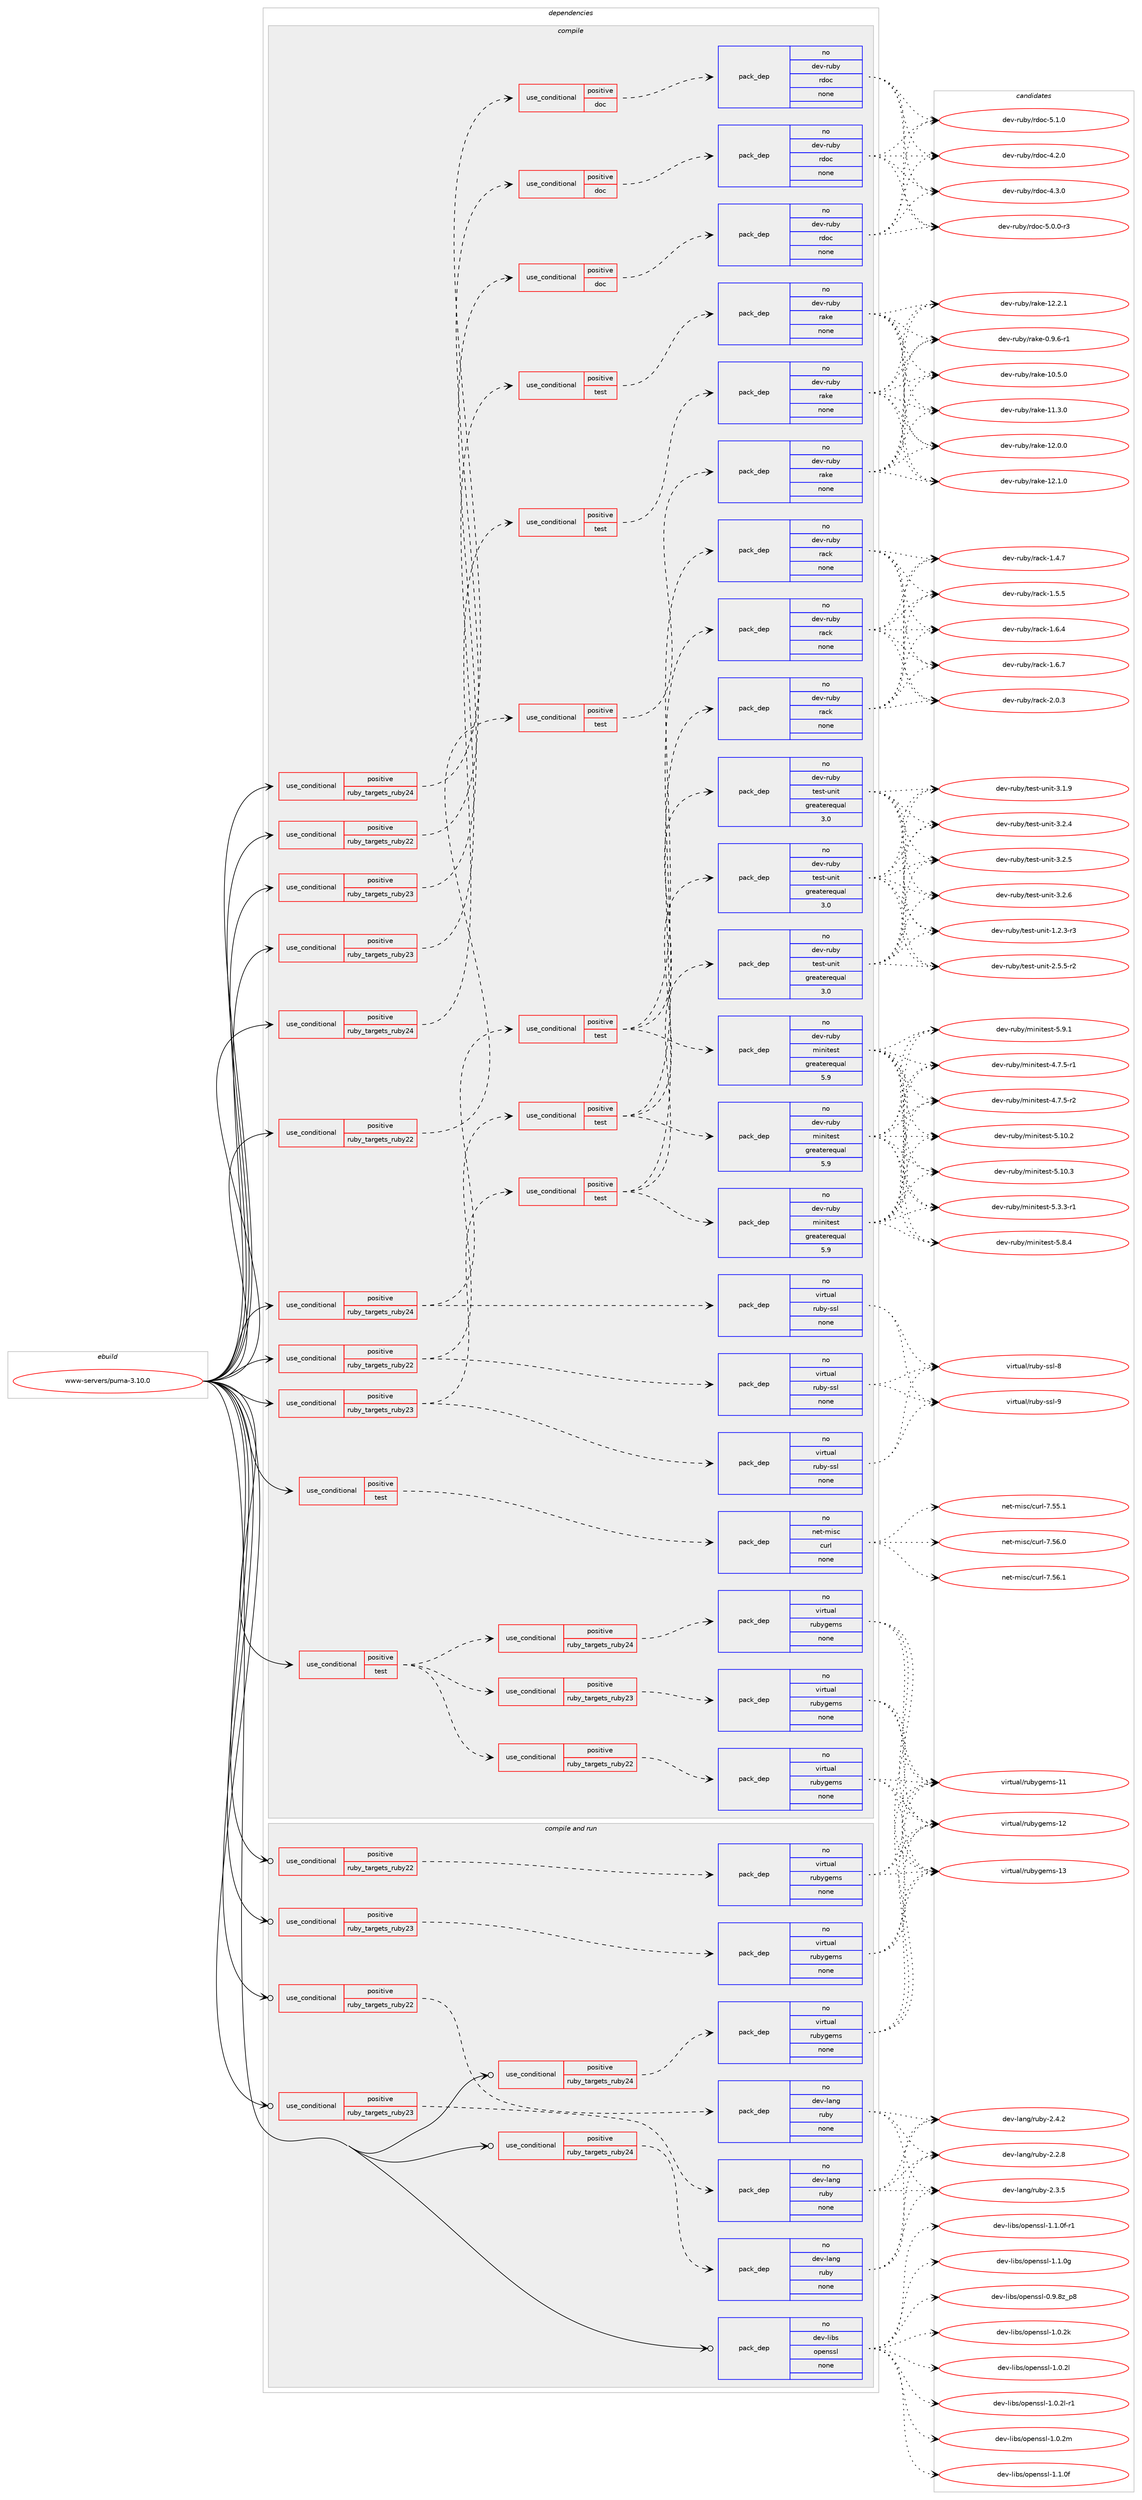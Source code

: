 digraph prolog {

# *************
# Graph options
# *************

newrank=true;
concentrate=true;
compound=true;
graph [rankdir=LR,fontname=Helvetica,fontsize=10,ranksep=1.5];#, ranksep=2.5, nodesep=0.2];
edge  [arrowhead=vee];
node  [fontname=Helvetica,fontsize=10];

# **********
# The ebuild
# **********

subgraph cluster_leftcol {
color=gray;
rank=same;
label=<<i>ebuild</i>>;
id [label="www-servers/puma-3.10.0", color=red, width=4, href="../www-servers/puma-3.10.0.svg"];
}

# ****************
# The dependencies
# ****************

subgraph cluster_midcol {
color=gray;
label=<<i>dependencies</i>>;
subgraph cluster_compile {
fillcolor="#eeeeee";
style=filled;
label=<<i>compile</i>>;
subgraph cond121054 {
dependency507863 [label=<<TABLE BORDER="0" CELLBORDER="1" CELLSPACING="0" CELLPADDING="4"><TR><TD ROWSPAN="3" CELLPADDING="10">use_conditional</TD></TR><TR><TD>positive</TD></TR><TR><TD>ruby_targets_ruby22</TD></TR></TABLE>>, shape=none, color=red];
subgraph cond121055 {
dependency507864 [label=<<TABLE BORDER="0" CELLBORDER="1" CELLSPACING="0" CELLPADDING="4"><TR><TD ROWSPAN="3" CELLPADDING="10">use_conditional</TD></TR><TR><TD>positive</TD></TR><TR><TD>doc</TD></TR></TABLE>>, shape=none, color=red];
subgraph pack377493 {
dependency507865 [label=<<TABLE BORDER="0" CELLBORDER="1" CELLSPACING="0" CELLPADDING="4" WIDTH="220"><TR><TD ROWSPAN="6" CELLPADDING="30">pack_dep</TD></TR><TR><TD WIDTH="110">no</TD></TR><TR><TD>dev-ruby</TD></TR><TR><TD>rdoc</TD></TR><TR><TD>none</TD></TR><TR><TD></TD></TR></TABLE>>, shape=none, color=blue];
}
dependency507864:e -> dependency507865:w [weight=20,style="dashed",arrowhead="vee"];
}
dependency507863:e -> dependency507864:w [weight=20,style="dashed",arrowhead="vee"];
}
id:e -> dependency507863:w [weight=20,style="solid",arrowhead="vee"];
subgraph cond121056 {
dependency507866 [label=<<TABLE BORDER="0" CELLBORDER="1" CELLSPACING="0" CELLPADDING="4"><TR><TD ROWSPAN="3" CELLPADDING="10">use_conditional</TD></TR><TR><TD>positive</TD></TR><TR><TD>ruby_targets_ruby22</TD></TR></TABLE>>, shape=none, color=red];
subgraph cond121057 {
dependency507867 [label=<<TABLE BORDER="0" CELLBORDER="1" CELLSPACING="0" CELLPADDING="4"><TR><TD ROWSPAN="3" CELLPADDING="10">use_conditional</TD></TR><TR><TD>positive</TD></TR><TR><TD>test</TD></TR></TABLE>>, shape=none, color=red];
subgraph pack377494 {
dependency507868 [label=<<TABLE BORDER="0" CELLBORDER="1" CELLSPACING="0" CELLPADDING="4" WIDTH="220"><TR><TD ROWSPAN="6" CELLPADDING="30">pack_dep</TD></TR><TR><TD WIDTH="110">no</TD></TR><TR><TD>dev-ruby</TD></TR><TR><TD>rake</TD></TR><TR><TD>none</TD></TR><TR><TD></TD></TR></TABLE>>, shape=none, color=blue];
}
dependency507867:e -> dependency507868:w [weight=20,style="dashed",arrowhead="vee"];
}
dependency507866:e -> dependency507867:w [weight=20,style="dashed",arrowhead="vee"];
}
id:e -> dependency507866:w [weight=20,style="solid",arrowhead="vee"];
subgraph cond121058 {
dependency507869 [label=<<TABLE BORDER="0" CELLBORDER="1" CELLSPACING="0" CELLPADDING="4"><TR><TD ROWSPAN="3" CELLPADDING="10">use_conditional</TD></TR><TR><TD>positive</TD></TR><TR><TD>ruby_targets_ruby22</TD></TR></TABLE>>, shape=none, color=red];
subgraph pack377495 {
dependency507870 [label=<<TABLE BORDER="0" CELLBORDER="1" CELLSPACING="0" CELLPADDING="4" WIDTH="220"><TR><TD ROWSPAN="6" CELLPADDING="30">pack_dep</TD></TR><TR><TD WIDTH="110">no</TD></TR><TR><TD>virtual</TD></TR><TR><TD>ruby-ssl</TD></TR><TR><TD>none</TD></TR><TR><TD></TD></TR></TABLE>>, shape=none, color=blue];
}
dependency507869:e -> dependency507870:w [weight=20,style="dashed",arrowhead="vee"];
subgraph cond121059 {
dependency507871 [label=<<TABLE BORDER="0" CELLBORDER="1" CELLSPACING="0" CELLPADDING="4"><TR><TD ROWSPAN="3" CELLPADDING="10">use_conditional</TD></TR><TR><TD>positive</TD></TR><TR><TD>test</TD></TR></TABLE>>, shape=none, color=red];
subgraph pack377496 {
dependency507872 [label=<<TABLE BORDER="0" CELLBORDER="1" CELLSPACING="0" CELLPADDING="4" WIDTH="220"><TR><TD ROWSPAN="6" CELLPADDING="30">pack_dep</TD></TR><TR><TD WIDTH="110">no</TD></TR><TR><TD>dev-ruby</TD></TR><TR><TD>rack</TD></TR><TR><TD>none</TD></TR><TR><TD></TD></TR></TABLE>>, shape=none, color=blue];
}
dependency507871:e -> dependency507872:w [weight=20,style="dashed",arrowhead="vee"];
subgraph pack377497 {
dependency507873 [label=<<TABLE BORDER="0" CELLBORDER="1" CELLSPACING="0" CELLPADDING="4" WIDTH="220"><TR><TD ROWSPAN="6" CELLPADDING="30">pack_dep</TD></TR><TR><TD WIDTH="110">no</TD></TR><TR><TD>dev-ruby</TD></TR><TR><TD>minitest</TD></TR><TR><TD>greaterequal</TD></TR><TR><TD>5.9</TD></TR></TABLE>>, shape=none, color=blue];
}
dependency507871:e -> dependency507873:w [weight=20,style="dashed",arrowhead="vee"];
subgraph pack377498 {
dependency507874 [label=<<TABLE BORDER="0" CELLBORDER="1" CELLSPACING="0" CELLPADDING="4" WIDTH="220"><TR><TD ROWSPAN="6" CELLPADDING="30">pack_dep</TD></TR><TR><TD WIDTH="110">no</TD></TR><TR><TD>dev-ruby</TD></TR><TR><TD>test-unit</TD></TR><TR><TD>greaterequal</TD></TR><TR><TD>3.0</TD></TR></TABLE>>, shape=none, color=blue];
}
dependency507871:e -> dependency507874:w [weight=20,style="dashed",arrowhead="vee"];
}
dependency507869:e -> dependency507871:w [weight=20,style="dashed",arrowhead="vee"];
}
id:e -> dependency507869:w [weight=20,style="solid",arrowhead="vee"];
subgraph cond121060 {
dependency507875 [label=<<TABLE BORDER="0" CELLBORDER="1" CELLSPACING="0" CELLPADDING="4"><TR><TD ROWSPAN="3" CELLPADDING="10">use_conditional</TD></TR><TR><TD>positive</TD></TR><TR><TD>ruby_targets_ruby23</TD></TR></TABLE>>, shape=none, color=red];
subgraph cond121061 {
dependency507876 [label=<<TABLE BORDER="0" CELLBORDER="1" CELLSPACING="0" CELLPADDING="4"><TR><TD ROWSPAN="3" CELLPADDING="10">use_conditional</TD></TR><TR><TD>positive</TD></TR><TR><TD>doc</TD></TR></TABLE>>, shape=none, color=red];
subgraph pack377499 {
dependency507877 [label=<<TABLE BORDER="0" CELLBORDER="1" CELLSPACING="0" CELLPADDING="4" WIDTH="220"><TR><TD ROWSPAN="6" CELLPADDING="30">pack_dep</TD></TR><TR><TD WIDTH="110">no</TD></TR><TR><TD>dev-ruby</TD></TR><TR><TD>rdoc</TD></TR><TR><TD>none</TD></TR><TR><TD></TD></TR></TABLE>>, shape=none, color=blue];
}
dependency507876:e -> dependency507877:w [weight=20,style="dashed",arrowhead="vee"];
}
dependency507875:e -> dependency507876:w [weight=20,style="dashed",arrowhead="vee"];
}
id:e -> dependency507875:w [weight=20,style="solid",arrowhead="vee"];
subgraph cond121062 {
dependency507878 [label=<<TABLE BORDER="0" CELLBORDER="1" CELLSPACING="0" CELLPADDING="4"><TR><TD ROWSPAN="3" CELLPADDING="10">use_conditional</TD></TR><TR><TD>positive</TD></TR><TR><TD>ruby_targets_ruby23</TD></TR></TABLE>>, shape=none, color=red];
subgraph cond121063 {
dependency507879 [label=<<TABLE BORDER="0" CELLBORDER="1" CELLSPACING="0" CELLPADDING="4"><TR><TD ROWSPAN="3" CELLPADDING="10">use_conditional</TD></TR><TR><TD>positive</TD></TR><TR><TD>test</TD></TR></TABLE>>, shape=none, color=red];
subgraph pack377500 {
dependency507880 [label=<<TABLE BORDER="0" CELLBORDER="1" CELLSPACING="0" CELLPADDING="4" WIDTH="220"><TR><TD ROWSPAN="6" CELLPADDING="30">pack_dep</TD></TR><TR><TD WIDTH="110">no</TD></TR><TR><TD>dev-ruby</TD></TR><TR><TD>rake</TD></TR><TR><TD>none</TD></TR><TR><TD></TD></TR></TABLE>>, shape=none, color=blue];
}
dependency507879:e -> dependency507880:w [weight=20,style="dashed",arrowhead="vee"];
}
dependency507878:e -> dependency507879:w [weight=20,style="dashed",arrowhead="vee"];
}
id:e -> dependency507878:w [weight=20,style="solid",arrowhead="vee"];
subgraph cond121064 {
dependency507881 [label=<<TABLE BORDER="0" CELLBORDER="1" CELLSPACING="0" CELLPADDING="4"><TR><TD ROWSPAN="3" CELLPADDING="10">use_conditional</TD></TR><TR><TD>positive</TD></TR><TR><TD>ruby_targets_ruby23</TD></TR></TABLE>>, shape=none, color=red];
subgraph pack377501 {
dependency507882 [label=<<TABLE BORDER="0" CELLBORDER="1" CELLSPACING="0" CELLPADDING="4" WIDTH="220"><TR><TD ROWSPAN="6" CELLPADDING="30">pack_dep</TD></TR><TR><TD WIDTH="110">no</TD></TR><TR><TD>virtual</TD></TR><TR><TD>ruby-ssl</TD></TR><TR><TD>none</TD></TR><TR><TD></TD></TR></TABLE>>, shape=none, color=blue];
}
dependency507881:e -> dependency507882:w [weight=20,style="dashed",arrowhead="vee"];
subgraph cond121065 {
dependency507883 [label=<<TABLE BORDER="0" CELLBORDER="1" CELLSPACING="0" CELLPADDING="4"><TR><TD ROWSPAN="3" CELLPADDING="10">use_conditional</TD></TR><TR><TD>positive</TD></TR><TR><TD>test</TD></TR></TABLE>>, shape=none, color=red];
subgraph pack377502 {
dependency507884 [label=<<TABLE BORDER="0" CELLBORDER="1" CELLSPACING="0" CELLPADDING="4" WIDTH="220"><TR><TD ROWSPAN="6" CELLPADDING="30">pack_dep</TD></TR><TR><TD WIDTH="110">no</TD></TR><TR><TD>dev-ruby</TD></TR><TR><TD>rack</TD></TR><TR><TD>none</TD></TR><TR><TD></TD></TR></TABLE>>, shape=none, color=blue];
}
dependency507883:e -> dependency507884:w [weight=20,style="dashed",arrowhead="vee"];
subgraph pack377503 {
dependency507885 [label=<<TABLE BORDER="0" CELLBORDER="1" CELLSPACING="0" CELLPADDING="4" WIDTH="220"><TR><TD ROWSPAN="6" CELLPADDING="30">pack_dep</TD></TR><TR><TD WIDTH="110">no</TD></TR><TR><TD>dev-ruby</TD></TR><TR><TD>minitest</TD></TR><TR><TD>greaterequal</TD></TR><TR><TD>5.9</TD></TR></TABLE>>, shape=none, color=blue];
}
dependency507883:e -> dependency507885:w [weight=20,style="dashed",arrowhead="vee"];
subgraph pack377504 {
dependency507886 [label=<<TABLE BORDER="0" CELLBORDER="1" CELLSPACING="0" CELLPADDING="4" WIDTH="220"><TR><TD ROWSPAN="6" CELLPADDING="30">pack_dep</TD></TR><TR><TD WIDTH="110">no</TD></TR><TR><TD>dev-ruby</TD></TR><TR><TD>test-unit</TD></TR><TR><TD>greaterequal</TD></TR><TR><TD>3.0</TD></TR></TABLE>>, shape=none, color=blue];
}
dependency507883:e -> dependency507886:w [weight=20,style="dashed",arrowhead="vee"];
}
dependency507881:e -> dependency507883:w [weight=20,style="dashed",arrowhead="vee"];
}
id:e -> dependency507881:w [weight=20,style="solid",arrowhead="vee"];
subgraph cond121066 {
dependency507887 [label=<<TABLE BORDER="0" CELLBORDER="1" CELLSPACING="0" CELLPADDING="4"><TR><TD ROWSPAN="3" CELLPADDING="10">use_conditional</TD></TR><TR><TD>positive</TD></TR><TR><TD>ruby_targets_ruby24</TD></TR></TABLE>>, shape=none, color=red];
subgraph cond121067 {
dependency507888 [label=<<TABLE BORDER="0" CELLBORDER="1" CELLSPACING="0" CELLPADDING="4"><TR><TD ROWSPAN="3" CELLPADDING="10">use_conditional</TD></TR><TR><TD>positive</TD></TR><TR><TD>doc</TD></TR></TABLE>>, shape=none, color=red];
subgraph pack377505 {
dependency507889 [label=<<TABLE BORDER="0" CELLBORDER="1" CELLSPACING="0" CELLPADDING="4" WIDTH="220"><TR><TD ROWSPAN="6" CELLPADDING="30">pack_dep</TD></TR><TR><TD WIDTH="110">no</TD></TR><TR><TD>dev-ruby</TD></TR><TR><TD>rdoc</TD></TR><TR><TD>none</TD></TR><TR><TD></TD></TR></TABLE>>, shape=none, color=blue];
}
dependency507888:e -> dependency507889:w [weight=20,style="dashed",arrowhead="vee"];
}
dependency507887:e -> dependency507888:w [weight=20,style="dashed",arrowhead="vee"];
}
id:e -> dependency507887:w [weight=20,style="solid",arrowhead="vee"];
subgraph cond121068 {
dependency507890 [label=<<TABLE BORDER="0" CELLBORDER="1" CELLSPACING="0" CELLPADDING="4"><TR><TD ROWSPAN="3" CELLPADDING="10">use_conditional</TD></TR><TR><TD>positive</TD></TR><TR><TD>ruby_targets_ruby24</TD></TR></TABLE>>, shape=none, color=red];
subgraph cond121069 {
dependency507891 [label=<<TABLE BORDER="0" CELLBORDER="1" CELLSPACING="0" CELLPADDING="4"><TR><TD ROWSPAN="3" CELLPADDING="10">use_conditional</TD></TR><TR><TD>positive</TD></TR><TR><TD>test</TD></TR></TABLE>>, shape=none, color=red];
subgraph pack377506 {
dependency507892 [label=<<TABLE BORDER="0" CELLBORDER="1" CELLSPACING="0" CELLPADDING="4" WIDTH="220"><TR><TD ROWSPAN="6" CELLPADDING="30">pack_dep</TD></TR><TR><TD WIDTH="110">no</TD></TR><TR><TD>dev-ruby</TD></TR><TR><TD>rake</TD></TR><TR><TD>none</TD></TR><TR><TD></TD></TR></TABLE>>, shape=none, color=blue];
}
dependency507891:e -> dependency507892:w [weight=20,style="dashed",arrowhead="vee"];
}
dependency507890:e -> dependency507891:w [weight=20,style="dashed",arrowhead="vee"];
}
id:e -> dependency507890:w [weight=20,style="solid",arrowhead="vee"];
subgraph cond121070 {
dependency507893 [label=<<TABLE BORDER="0" CELLBORDER="1" CELLSPACING="0" CELLPADDING="4"><TR><TD ROWSPAN="3" CELLPADDING="10">use_conditional</TD></TR><TR><TD>positive</TD></TR><TR><TD>ruby_targets_ruby24</TD></TR></TABLE>>, shape=none, color=red];
subgraph pack377507 {
dependency507894 [label=<<TABLE BORDER="0" CELLBORDER="1" CELLSPACING="0" CELLPADDING="4" WIDTH="220"><TR><TD ROWSPAN="6" CELLPADDING="30">pack_dep</TD></TR><TR><TD WIDTH="110">no</TD></TR><TR><TD>virtual</TD></TR><TR><TD>ruby-ssl</TD></TR><TR><TD>none</TD></TR><TR><TD></TD></TR></TABLE>>, shape=none, color=blue];
}
dependency507893:e -> dependency507894:w [weight=20,style="dashed",arrowhead="vee"];
subgraph cond121071 {
dependency507895 [label=<<TABLE BORDER="0" CELLBORDER="1" CELLSPACING="0" CELLPADDING="4"><TR><TD ROWSPAN="3" CELLPADDING="10">use_conditional</TD></TR><TR><TD>positive</TD></TR><TR><TD>test</TD></TR></TABLE>>, shape=none, color=red];
subgraph pack377508 {
dependency507896 [label=<<TABLE BORDER="0" CELLBORDER="1" CELLSPACING="0" CELLPADDING="4" WIDTH="220"><TR><TD ROWSPAN="6" CELLPADDING="30">pack_dep</TD></TR><TR><TD WIDTH="110">no</TD></TR><TR><TD>dev-ruby</TD></TR><TR><TD>rack</TD></TR><TR><TD>none</TD></TR><TR><TD></TD></TR></TABLE>>, shape=none, color=blue];
}
dependency507895:e -> dependency507896:w [weight=20,style="dashed",arrowhead="vee"];
subgraph pack377509 {
dependency507897 [label=<<TABLE BORDER="0" CELLBORDER="1" CELLSPACING="0" CELLPADDING="4" WIDTH="220"><TR><TD ROWSPAN="6" CELLPADDING="30">pack_dep</TD></TR><TR><TD WIDTH="110">no</TD></TR><TR><TD>dev-ruby</TD></TR><TR><TD>minitest</TD></TR><TR><TD>greaterequal</TD></TR><TR><TD>5.9</TD></TR></TABLE>>, shape=none, color=blue];
}
dependency507895:e -> dependency507897:w [weight=20,style="dashed",arrowhead="vee"];
subgraph pack377510 {
dependency507898 [label=<<TABLE BORDER="0" CELLBORDER="1" CELLSPACING="0" CELLPADDING="4" WIDTH="220"><TR><TD ROWSPAN="6" CELLPADDING="30">pack_dep</TD></TR><TR><TD WIDTH="110">no</TD></TR><TR><TD>dev-ruby</TD></TR><TR><TD>test-unit</TD></TR><TR><TD>greaterequal</TD></TR><TR><TD>3.0</TD></TR></TABLE>>, shape=none, color=blue];
}
dependency507895:e -> dependency507898:w [weight=20,style="dashed",arrowhead="vee"];
}
dependency507893:e -> dependency507895:w [weight=20,style="dashed",arrowhead="vee"];
}
id:e -> dependency507893:w [weight=20,style="solid",arrowhead="vee"];
subgraph cond121072 {
dependency507899 [label=<<TABLE BORDER="0" CELLBORDER="1" CELLSPACING="0" CELLPADDING="4"><TR><TD ROWSPAN="3" CELLPADDING="10">use_conditional</TD></TR><TR><TD>positive</TD></TR><TR><TD>test</TD></TR></TABLE>>, shape=none, color=red];
subgraph cond121073 {
dependency507900 [label=<<TABLE BORDER="0" CELLBORDER="1" CELLSPACING="0" CELLPADDING="4"><TR><TD ROWSPAN="3" CELLPADDING="10">use_conditional</TD></TR><TR><TD>positive</TD></TR><TR><TD>ruby_targets_ruby22</TD></TR></TABLE>>, shape=none, color=red];
subgraph pack377511 {
dependency507901 [label=<<TABLE BORDER="0" CELLBORDER="1" CELLSPACING="0" CELLPADDING="4" WIDTH="220"><TR><TD ROWSPAN="6" CELLPADDING="30">pack_dep</TD></TR><TR><TD WIDTH="110">no</TD></TR><TR><TD>virtual</TD></TR><TR><TD>rubygems</TD></TR><TR><TD>none</TD></TR><TR><TD></TD></TR></TABLE>>, shape=none, color=blue];
}
dependency507900:e -> dependency507901:w [weight=20,style="dashed",arrowhead="vee"];
}
dependency507899:e -> dependency507900:w [weight=20,style="dashed",arrowhead="vee"];
subgraph cond121074 {
dependency507902 [label=<<TABLE BORDER="0" CELLBORDER="1" CELLSPACING="0" CELLPADDING="4"><TR><TD ROWSPAN="3" CELLPADDING="10">use_conditional</TD></TR><TR><TD>positive</TD></TR><TR><TD>ruby_targets_ruby23</TD></TR></TABLE>>, shape=none, color=red];
subgraph pack377512 {
dependency507903 [label=<<TABLE BORDER="0" CELLBORDER="1" CELLSPACING="0" CELLPADDING="4" WIDTH="220"><TR><TD ROWSPAN="6" CELLPADDING="30">pack_dep</TD></TR><TR><TD WIDTH="110">no</TD></TR><TR><TD>virtual</TD></TR><TR><TD>rubygems</TD></TR><TR><TD>none</TD></TR><TR><TD></TD></TR></TABLE>>, shape=none, color=blue];
}
dependency507902:e -> dependency507903:w [weight=20,style="dashed",arrowhead="vee"];
}
dependency507899:e -> dependency507902:w [weight=20,style="dashed",arrowhead="vee"];
subgraph cond121075 {
dependency507904 [label=<<TABLE BORDER="0" CELLBORDER="1" CELLSPACING="0" CELLPADDING="4"><TR><TD ROWSPAN="3" CELLPADDING="10">use_conditional</TD></TR><TR><TD>positive</TD></TR><TR><TD>ruby_targets_ruby24</TD></TR></TABLE>>, shape=none, color=red];
subgraph pack377513 {
dependency507905 [label=<<TABLE BORDER="0" CELLBORDER="1" CELLSPACING="0" CELLPADDING="4" WIDTH="220"><TR><TD ROWSPAN="6" CELLPADDING="30">pack_dep</TD></TR><TR><TD WIDTH="110">no</TD></TR><TR><TD>virtual</TD></TR><TR><TD>rubygems</TD></TR><TR><TD>none</TD></TR><TR><TD></TD></TR></TABLE>>, shape=none, color=blue];
}
dependency507904:e -> dependency507905:w [weight=20,style="dashed",arrowhead="vee"];
}
dependency507899:e -> dependency507904:w [weight=20,style="dashed",arrowhead="vee"];
}
id:e -> dependency507899:w [weight=20,style="solid",arrowhead="vee"];
subgraph cond121076 {
dependency507906 [label=<<TABLE BORDER="0" CELLBORDER="1" CELLSPACING="0" CELLPADDING="4"><TR><TD ROWSPAN="3" CELLPADDING="10">use_conditional</TD></TR><TR><TD>positive</TD></TR><TR><TD>test</TD></TR></TABLE>>, shape=none, color=red];
subgraph pack377514 {
dependency507907 [label=<<TABLE BORDER="0" CELLBORDER="1" CELLSPACING="0" CELLPADDING="4" WIDTH="220"><TR><TD ROWSPAN="6" CELLPADDING="30">pack_dep</TD></TR><TR><TD WIDTH="110">no</TD></TR><TR><TD>net-misc</TD></TR><TR><TD>curl</TD></TR><TR><TD>none</TD></TR><TR><TD></TD></TR></TABLE>>, shape=none, color=blue];
}
dependency507906:e -> dependency507907:w [weight=20,style="dashed",arrowhead="vee"];
}
id:e -> dependency507906:w [weight=20,style="solid",arrowhead="vee"];
}
subgraph cluster_compileandrun {
fillcolor="#eeeeee";
style=filled;
label=<<i>compile and run</i>>;
subgraph cond121077 {
dependency507908 [label=<<TABLE BORDER="0" CELLBORDER="1" CELLSPACING="0" CELLPADDING="4"><TR><TD ROWSPAN="3" CELLPADDING="10">use_conditional</TD></TR><TR><TD>positive</TD></TR><TR><TD>ruby_targets_ruby22</TD></TR></TABLE>>, shape=none, color=red];
subgraph pack377515 {
dependency507909 [label=<<TABLE BORDER="0" CELLBORDER="1" CELLSPACING="0" CELLPADDING="4" WIDTH="220"><TR><TD ROWSPAN="6" CELLPADDING="30">pack_dep</TD></TR><TR><TD WIDTH="110">no</TD></TR><TR><TD>dev-lang</TD></TR><TR><TD>ruby</TD></TR><TR><TD>none</TD></TR><TR><TD></TD></TR></TABLE>>, shape=none, color=blue];
}
dependency507908:e -> dependency507909:w [weight=20,style="dashed",arrowhead="vee"];
}
id:e -> dependency507908:w [weight=20,style="solid",arrowhead="odotvee"];
subgraph cond121078 {
dependency507910 [label=<<TABLE BORDER="0" CELLBORDER="1" CELLSPACING="0" CELLPADDING="4"><TR><TD ROWSPAN="3" CELLPADDING="10">use_conditional</TD></TR><TR><TD>positive</TD></TR><TR><TD>ruby_targets_ruby22</TD></TR></TABLE>>, shape=none, color=red];
subgraph pack377516 {
dependency507911 [label=<<TABLE BORDER="0" CELLBORDER="1" CELLSPACING="0" CELLPADDING="4" WIDTH="220"><TR><TD ROWSPAN="6" CELLPADDING="30">pack_dep</TD></TR><TR><TD WIDTH="110">no</TD></TR><TR><TD>virtual</TD></TR><TR><TD>rubygems</TD></TR><TR><TD>none</TD></TR><TR><TD></TD></TR></TABLE>>, shape=none, color=blue];
}
dependency507910:e -> dependency507911:w [weight=20,style="dashed",arrowhead="vee"];
}
id:e -> dependency507910:w [weight=20,style="solid",arrowhead="odotvee"];
subgraph cond121079 {
dependency507912 [label=<<TABLE BORDER="0" CELLBORDER="1" CELLSPACING="0" CELLPADDING="4"><TR><TD ROWSPAN="3" CELLPADDING="10">use_conditional</TD></TR><TR><TD>positive</TD></TR><TR><TD>ruby_targets_ruby23</TD></TR></TABLE>>, shape=none, color=red];
subgraph pack377517 {
dependency507913 [label=<<TABLE BORDER="0" CELLBORDER="1" CELLSPACING="0" CELLPADDING="4" WIDTH="220"><TR><TD ROWSPAN="6" CELLPADDING="30">pack_dep</TD></TR><TR><TD WIDTH="110">no</TD></TR><TR><TD>dev-lang</TD></TR><TR><TD>ruby</TD></TR><TR><TD>none</TD></TR><TR><TD></TD></TR></TABLE>>, shape=none, color=blue];
}
dependency507912:e -> dependency507913:w [weight=20,style="dashed",arrowhead="vee"];
}
id:e -> dependency507912:w [weight=20,style="solid",arrowhead="odotvee"];
subgraph cond121080 {
dependency507914 [label=<<TABLE BORDER="0" CELLBORDER="1" CELLSPACING="0" CELLPADDING="4"><TR><TD ROWSPAN="3" CELLPADDING="10">use_conditional</TD></TR><TR><TD>positive</TD></TR><TR><TD>ruby_targets_ruby23</TD></TR></TABLE>>, shape=none, color=red];
subgraph pack377518 {
dependency507915 [label=<<TABLE BORDER="0" CELLBORDER="1" CELLSPACING="0" CELLPADDING="4" WIDTH="220"><TR><TD ROWSPAN="6" CELLPADDING="30">pack_dep</TD></TR><TR><TD WIDTH="110">no</TD></TR><TR><TD>virtual</TD></TR><TR><TD>rubygems</TD></TR><TR><TD>none</TD></TR><TR><TD></TD></TR></TABLE>>, shape=none, color=blue];
}
dependency507914:e -> dependency507915:w [weight=20,style="dashed",arrowhead="vee"];
}
id:e -> dependency507914:w [weight=20,style="solid",arrowhead="odotvee"];
subgraph cond121081 {
dependency507916 [label=<<TABLE BORDER="0" CELLBORDER="1" CELLSPACING="0" CELLPADDING="4"><TR><TD ROWSPAN="3" CELLPADDING="10">use_conditional</TD></TR><TR><TD>positive</TD></TR><TR><TD>ruby_targets_ruby24</TD></TR></TABLE>>, shape=none, color=red];
subgraph pack377519 {
dependency507917 [label=<<TABLE BORDER="0" CELLBORDER="1" CELLSPACING="0" CELLPADDING="4" WIDTH="220"><TR><TD ROWSPAN="6" CELLPADDING="30">pack_dep</TD></TR><TR><TD WIDTH="110">no</TD></TR><TR><TD>dev-lang</TD></TR><TR><TD>ruby</TD></TR><TR><TD>none</TD></TR><TR><TD></TD></TR></TABLE>>, shape=none, color=blue];
}
dependency507916:e -> dependency507917:w [weight=20,style="dashed",arrowhead="vee"];
}
id:e -> dependency507916:w [weight=20,style="solid",arrowhead="odotvee"];
subgraph cond121082 {
dependency507918 [label=<<TABLE BORDER="0" CELLBORDER="1" CELLSPACING="0" CELLPADDING="4"><TR><TD ROWSPAN="3" CELLPADDING="10">use_conditional</TD></TR><TR><TD>positive</TD></TR><TR><TD>ruby_targets_ruby24</TD></TR></TABLE>>, shape=none, color=red];
subgraph pack377520 {
dependency507919 [label=<<TABLE BORDER="0" CELLBORDER="1" CELLSPACING="0" CELLPADDING="4" WIDTH="220"><TR><TD ROWSPAN="6" CELLPADDING="30">pack_dep</TD></TR><TR><TD WIDTH="110">no</TD></TR><TR><TD>virtual</TD></TR><TR><TD>rubygems</TD></TR><TR><TD>none</TD></TR><TR><TD></TD></TR></TABLE>>, shape=none, color=blue];
}
dependency507918:e -> dependency507919:w [weight=20,style="dashed",arrowhead="vee"];
}
id:e -> dependency507918:w [weight=20,style="solid",arrowhead="odotvee"];
subgraph pack377521 {
dependency507920 [label=<<TABLE BORDER="0" CELLBORDER="1" CELLSPACING="0" CELLPADDING="4" WIDTH="220"><TR><TD ROWSPAN="6" CELLPADDING="30">pack_dep</TD></TR><TR><TD WIDTH="110">no</TD></TR><TR><TD>dev-libs</TD></TR><TR><TD>openssl</TD></TR><TR><TD>none</TD></TR><TR><TD></TD></TR></TABLE>>, shape=none, color=blue];
}
id:e -> dependency507920:w [weight=20,style="solid",arrowhead="odotvee"];
}
subgraph cluster_run {
fillcolor="#eeeeee";
style=filled;
label=<<i>run</i>>;
}
}

# **************
# The candidates
# **************

subgraph cluster_choices {
rank=same;
color=gray;
label=<<i>candidates</i>>;

subgraph choice377493 {
color=black;
nodesep=1;
choice10010111845114117981214711410011199455246504648 [label="dev-ruby/rdoc-4.2.0", color=red, width=4,href="../dev-ruby/rdoc-4.2.0.svg"];
choice10010111845114117981214711410011199455246514648 [label="dev-ruby/rdoc-4.3.0", color=red, width=4,href="../dev-ruby/rdoc-4.3.0.svg"];
choice100101118451141179812147114100111994553464846484511451 [label="dev-ruby/rdoc-5.0.0-r3", color=red, width=4,href="../dev-ruby/rdoc-5.0.0-r3.svg"];
choice10010111845114117981214711410011199455346494648 [label="dev-ruby/rdoc-5.1.0", color=red, width=4,href="../dev-ruby/rdoc-5.1.0.svg"];
dependency507865:e -> choice10010111845114117981214711410011199455246504648:w [style=dotted,weight="100"];
dependency507865:e -> choice10010111845114117981214711410011199455246514648:w [style=dotted,weight="100"];
dependency507865:e -> choice100101118451141179812147114100111994553464846484511451:w [style=dotted,weight="100"];
dependency507865:e -> choice10010111845114117981214711410011199455346494648:w [style=dotted,weight="100"];
}
subgraph choice377494 {
color=black;
nodesep=1;
choice100101118451141179812147114971071014548465746544511449 [label="dev-ruby/rake-0.9.6-r1", color=red, width=4,href="../dev-ruby/rake-0.9.6-r1.svg"];
choice1001011184511411798121471149710710145494846534648 [label="dev-ruby/rake-10.5.0", color=red, width=4,href="../dev-ruby/rake-10.5.0.svg"];
choice1001011184511411798121471149710710145494946514648 [label="dev-ruby/rake-11.3.0", color=red, width=4,href="../dev-ruby/rake-11.3.0.svg"];
choice1001011184511411798121471149710710145495046484648 [label="dev-ruby/rake-12.0.0", color=red, width=4,href="../dev-ruby/rake-12.0.0.svg"];
choice1001011184511411798121471149710710145495046494648 [label="dev-ruby/rake-12.1.0", color=red, width=4,href="../dev-ruby/rake-12.1.0.svg"];
choice1001011184511411798121471149710710145495046504649 [label="dev-ruby/rake-12.2.1", color=red, width=4,href="../dev-ruby/rake-12.2.1.svg"];
dependency507868:e -> choice100101118451141179812147114971071014548465746544511449:w [style=dotted,weight="100"];
dependency507868:e -> choice1001011184511411798121471149710710145494846534648:w [style=dotted,weight="100"];
dependency507868:e -> choice1001011184511411798121471149710710145494946514648:w [style=dotted,weight="100"];
dependency507868:e -> choice1001011184511411798121471149710710145495046484648:w [style=dotted,weight="100"];
dependency507868:e -> choice1001011184511411798121471149710710145495046494648:w [style=dotted,weight="100"];
dependency507868:e -> choice1001011184511411798121471149710710145495046504649:w [style=dotted,weight="100"];
}
subgraph choice377495 {
color=black;
nodesep=1;
choice118105114116117971084711411798121451151151084556 [label="virtual/ruby-ssl-8", color=red, width=4,href="../virtual/ruby-ssl-8.svg"];
choice118105114116117971084711411798121451151151084557 [label="virtual/ruby-ssl-9", color=red, width=4,href="../virtual/ruby-ssl-9.svg"];
dependency507870:e -> choice118105114116117971084711411798121451151151084556:w [style=dotted,weight="100"];
dependency507870:e -> choice118105114116117971084711411798121451151151084557:w [style=dotted,weight="100"];
}
subgraph choice377496 {
color=black;
nodesep=1;
choice1001011184511411798121471149799107454946524655 [label="dev-ruby/rack-1.4.7", color=red, width=4,href="../dev-ruby/rack-1.4.7.svg"];
choice1001011184511411798121471149799107454946534653 [label="dev-ruby/rack-1.5.5", color=red, width=4,href="../dev-ruby/rack-1.5.5.svg"];
choice1001011184511411798121471149799107454946544652 [label="dev-ruby/rack-1.6.4", color=red, width=4,href="../dev-ruby/rack-1.6.4.svg"];
choice1001011184511411798121471149799107454946544655 [label="dev-ruby/rack-1.6.7", color=red, width=4,href="../dev-ruby/rack-1.6.7.svg"];
choice1001011184511411798121471149799107455046484651 [label="dev-ruby/rack-2.0.3", color=red, width=4,href="../dev-ruby/rack-2.0.3.svg"];
dependency507872:e -> choice1001011184511411798121471149799107454946524655:w [style=dotted,weight="100"];
dependency507872:e -> choice1001011184511411798121471149799107454946534653:w [style=dotted,weight="100"];
dependency507872:e -> choice1001011184511411798121471149799107454946544652:w [style=dotted,weight="100"];
dependency507872:e -> choice1001011184511411798121471149799107454946544655:w [style=dotted,weight="100"];
dependency507872:e -> choice1001011184511411798121471149799107455046484651:w [style=dotted,weight="100"];
}
subgraph choice377497 {
color=black;
nodesep=1;
choice1001011184511411798121471091051101051161011151164552465546534511449 [label="dev-ruby/minitest-4.7.5-r1", color=red, width=4,href="../dev-ruby/minitest-4.7.5-r1.svg"];
choice1001011184511411798121471091051101051161011151164552465546534511450 [label="dev-ruby/minitest-4.7.5-r2", color=red, width=4,href="../dev-ruby/minitest-4.7.5-r2.svg"];
choice10010111845114117981214710910511010511610111511645534649484650 [label="dev-ruby/minitest-5.10.2", color=red, width=4,href="../dev-ruby/minitest-5.10.2.svg"];
choice10010111845114117981214710910511010511610111511645534649484651 [label="dev-ruby/minitest-5.10.3", color=red, width=4,href="../dev-ruby/minitest-5.10.3.svg"];
choice1001011184511411798121471091051101051161011151164553465146514511449 [label="dev-ruby/minitest-5.3.3-r1", color=red, width=4,href="../dev-ruby/minitest-5.3.3-r1.svg"];
choice100101118451141179812147109105110105116101115116455346564652 [label="dev-ruby/minitest-5.8.4", color=red, width=4,href="../dev-ruby/minitest-5.8.4.svg"];
choice100101118451141179812147109105110105116101115116455346574649 [label="dev-ruby/minitest-5.9.1", color=red, width=4,href="../dev-ruby/minitest-5.9.1.svg"];
dependency507873:e -> choice1001011184511411798121471091051101051161011151164552465546534511449:w [style=dotted,weight="100"];
dependency507873:e -> choice1001011184511411798121471091051101051161011151164552465546534511450:w [style=dotted,weight="100"];
dependency507873:e -> choice10010111845114117981214710910511010511610111511645534649484650:w [style=dotted,weight="100"];
dependency507873:e -> choice10010111845114117981214710910511010511610111511645534649484651:w [style=dotted,weight="100"];
dependency507873:e -> choice1001011184511411798121471091051101051161011151164553465146514511449:w [style=dotted,weight="100"];
dependency507873:e -> choice100101118451141179812147109105110105116101115116455346564652:w [style=dotted,weight="100"];
dependency507873:e -> choice100101118451141179812147109105110105116101115116455346574649:w [style=dotted,weight="100"];
}
subgraph choice377498 {
color=black;
nodesep=1;
choice100101118451141179812147116101115116451171101051164549465046514511451 [label="dev-ruby/test-unit-1.2.3-r3", color=red, width=4,href="../dev-ruby/test-unit-1.2.3-r3.svg"];
choice100101118451141179812147116101115116451171101051164550465346534511450 [label="dev-ruby/test-unit-2.5.5-r2", color=red, width=4,href="../dev-ruby/test-unit-2.5.5-r2.svg"];
choice10010111845114117981214711610111511645117110105116455146494657 [label="dev-ruby/test-unit-3.1.9", color=red, width=4,href="../dev-ruby/test-unit-3.1.9.svg"];
choice10010111845114117981214711610111511645117110105116455146504652 [label="dev-ruby/test-unit-3.2.4", color=red, width=4,href="../dev-ruby/test-unit-3.2.4.svg"];
choice10010111845114117981214711610111511645117110105116455146504653 [label="dev-ruby/test-unit-3.2.5", color=red, width=4,href="../dev-ruby/test-unit-3.2.5.svg"];
choice10010111845114117981214711610111511645117110105116455146504654 [label="dev-ruby/test-unit-3.2.6", color=red, width=4,href="../dev-ruby/test-unit-3.2.6.svg"];
dependency507874:e -> choice100101118451141179812147116101115116451171101051164549465046514511451:w [style=dotted,weight="100"];
dependency507874:e -> choice100101118451141179812147116101115116451171101051164550465346534511450:w [style=dotted,weight="100"];
dependency507874:e -> choice10010111845114117981214711610111511645117110105116455146494657:w [style=dotted,weight="100"];
dependency507874:e -> choice10010111845114117981214711610111511645117110105116455146504652:w [style=dotted,weight="100"];
dependency507874:e -> choice10010111845114117981214711610111511645117110105116455146504653:w [style=dotted,weight="100"];
dependency507874:e -> choice10010111845114117981214711610111511645117110105116455146504654:w [style=dotted,weight="100"];
}
subgraph choice377499 {
color=black;
nodesep=1;
choice10010111845114117981214711410011199455246504648 [label="dev-ruby/rdoc-4.2.0", color=red, width=4,href="../dev-ruby/rdoc-4.2.0.svg"];
choice10010111845114117981214711410011199455246514648 [label="dev-ruby/rdoc-4.3.0", color=red, width=4,href="../dev-ruby/rdoc-4.3.0.svg"];
choice100101118451141179812147114100111994553464846484511451 [label="dev-ruby/rdoc-5.0.0-r3", color=red, width=4,href="../dev-ruby/rdoc-5.0.0-r3.svg"];
choice10010111845114117981214711410011199455346494648 [label="dev-ruby/rdoc-5.1.0", color=red, width=4,href="../dev-ruby/rdoc-5.1.0.svg"];
dependency507877:e -> choice10010111845114117981214711410011199455246504648:w [style=dotted,weight="100"];
dependency507877:e -> choice10010111845114117981214711410011199455246514648:w [style=dotted,weight="100"];
dependency507877:e -> choice100101118451141179812147114100111994553464846484511451:w [style=dotted,weight="100"];
dependency507877:e -> choice10010111845114117981214711410011199455346494648:w [style=dotted,weight="100"];
}
subgraph choice377500 {
color=black;
nodesep=1;
choice100101118451141179812147114971071014548465746544511449 [label="dev-ruby/rake-0.9.6-r1", color=red, width=4,href="../dev-ruby/rake-0.9.6-r1.svg"];
choice1001011184511411798121471149710710145494846534648 [label="dev-ruby/rake-10.5.0", color=red, width=4,href="../dev-ruby/rake-10.5.0.svg"];
choice1001011184511411798121471149710710145494946514648 [label="dev-ruby/rake-11.3.0", color=red, width=4,href="../dev-ruby/rake-11.3.0.svg"];
choice1001011184511411798121471149710710145495046484648 [label="dev-ruby/rake-12.0.0", color=red, width=4,href="../dev-ruby/rake-12.0.0.svg"];
choice1001011184511411798121471149710710145495046494648 [label="dev-ruby/rake-12.1.0", color=red, width=4,href="../dev-ruby/rake-12.1.0.svg"];
choice1001011184511411798121471149710710145495046504649 [label="dev-ruby/rake-12.2.1", color=red, width=4,href="../dev-ruby/rake-12.2.1.svg"];
dependency507880:e -> choice100101118451141179812147114971071014548465746544511449:w [style=dotted,weight="100"];
dependency507880:e -> choice1001011184511411798121471149710710145494846534648:w [style=dotted,weight="100"];
dependency507880:e -> choice1001011184511411798121471149710710145494946514648:w [style=dotted,weight="100"];
dependency507880:e -> choice1001011184511411798121471149710710145495046484648:w [style=dotted,weight="100"];
dependency507880:e -> choice1001011184511411798121471149710710145495046494648:w [style=dotted,weight="100"];
dependency507880:e -> choice1001011184511411798121471149710710145495046504649:w [style=dotted,weight="100"];
}
subgraph choice377501 {
color=black;
nodesep=1;
choice118105114116117971084711411798121451151151084556 [label="virtual/ruby-ssl-8", color=red, width=4,href="../virtual/ruby-ssl-8.svg"];
choice118105114116117971084711411798121451151151084557 [label="virtual/ruby-ssl-9", color=red, width=4,href="../virtual/ruby-ssl-9.svg"];
dependency507882:e -> choice118105114116117971084711411798121451151151084556:w [style=dotted,weight="100"];
dependency507882:e -> choice118105114116117971084711411798121451151151084557:w [style=dotted,weight="100"];
}
subgraph choice377502 {
color=black;
nodesep=1;
choice1001011184511411798121471149799107454946524655 [label="dev-ruby/rack-1.4.7", color=red, width=4,href="../dev-ruby/rack-1.4.7.svg"];
choice1001011184511411798121471149799107454946534653 [label="dev-ruby/rack-1.5.5", color=red, width=4,href="../dev-ruby/rack-1.5.5.svg"];
choice1001011184511411798121471149799107454946544652 [label="dev-ruby/rack-1.6.4", color=red, width=4,href="../dev-ruby/rack-1.6.4.svg"];
choice1001011184511411798121471149799107454946544655 [label="dev-ruby/rack-1.6.7", color=red, width=4,href="../dev-ruby/rack-1.6.7.svg"];
choice1001011184511411798121471149799107455046484651 [label="dev-ruby/rack-2.0.3", color=red, width=4,href="../dev-ruby/rack-2.0.3.svg"];
dependency507884:e -> choice1001011184511411798121471149799107454946524655:w [style=dotted,weight="100"];
dependency507884:e -> choice1001011184511411798121471149799107454946534653:w [style=dotted,weight="100"];
dependency507884:e -> choice1001011184511411798121471149799107454946544652:w [style=dotted,weight="100"];
dependency507884:e -> choice1001011184511411798121471149799107454946544655:w [style=dotted,weight="100"];
dependency507884:e -> choice1001011184511411798121471149799107455046484651:w [style=dotted,weight="100"];
}
subgraph choice377503 {
color=black;
nodesep=1;
choice1001011184511411798121471091051101051161011151164552465546534511449 [label="dev-ruby/minitest-4.7.5-r1", color=red, width=4,href="../dev-ruby/minitest-4.7.5-r1.svg"];
choice1001011184511411798121471091051101051161011151164552465546534511450 [label="dev-ruby/minitest-4.7.5-r2", color=red, width=4,href="../dev-ruby/minitest-4.7.5-r2.svg"];
choice10010111845114117981214710910511010511610111511645534649484650 [label="dev-ruby/minitest-5.10.2", color=red, width=4,href="../dev-ruby/minitest-5.10.2.svg"];
choice10010111845114117981214710910511010511610111511645534649484651 [label="dev-ruby/minitest-5.10.3", color=red, width=4,href="../dev-ruby/minitest-5.10.3.svg"];
choice1001011184511411798121471091051101051161011151164553465146514511449 [label="dev-ruby/minitest-5.3.3-r1", color=red, width=4,href="../dev-ruby/minitest-5.3.3-r1.svg"];
choice100101118451141179812147109105110105116101115116455346564652 [label="dev-ruby/minitest-5.8.4", color=red, width=4,href="../dev-ruby/minitest-5.8.4.svg"];
choice100101118451141179812147109105110105116101115116455346574649 [label="dev-ruby/minitest-5.9.1", color=red, width=4,href="../dev-ruby/minitest-5.9.1.svg"];
dependency507885:e -> choice1001011184511411798121471091051101051161011151164552465546534511449:w [style=dotted,weight="100"];
dependency507885:e -> choice1001011184511411798121471091051101051161011151164552465546534511450:w [style=dotted,weight="100"];
dependency507885:e -> choice10010111845114117981214710910511010511610111511645534649484650:w [style=dotted,weight="100"];
dependency507885:e -> choice10010111845114117981214710910511010511610111511645534649484651:w [style=dotted,weight="100"];
dependency507885:e -> choice1001011184511411798121471091051101051161011151164553465146514511449:w [style=dotted,weight="100"];
dependency507885:e -> choice100101118451141179812147109105110105116101115116455346564652:w [style=dotted,weight="100"];
dependency507885:e -> choice100101118451141179812147109105110105116101115116455346574649:w [style=dotted,weight="100"];
}
subgraph choice377504 {
color=black;
nodesep=1;
choice100101118451141179812147116101115116451171101051164549465046514511451 [label="dev-ruby/test-unit-1.2.3-r3", color=red, width=4,href="../dev-ruby/test-unit-1.2.3-r3.svg"];
choice100101118451141179812147116101115116451171101051164550465346534511450 [label="dev-ruby/test-unit-2.5.5-r2", color=red, width=4,href="../dev-ruby/test-unit-2.5.5-r2.svg"];
choice10010111845114117981214711610111511645117110105116455146494657 [label="dev-ruby/test-unit-3.1.9", color=red, width=4,href="../dev-ruby/test-unit-3.1.9.svg"];
choice10010111845114117981214711610111511645117110105116455146504652 [label="dev-ruby/test-unit-3.2.4", color=red, width=4,href="../dev-ruby/test-unit-3.2.4.svg"];
choice10010111845114117981214711610111511645117110105116455146504653 [label="dev-ruby/test-unit-3.2.5", color=red, width=4,href="../dev-ruby/test-unit-3.2.5.svg"];
choice10010111845114117981214711610111511645117110105116455146504654 [label="dev-ruby/test-unit-3.2.6", color=red, width=4,href="../dev-ruby/test-unit-3.2.6.svg"];
dependency507886:e -> choice100101118451141179812147116101115116451171101051164549465046514511451:w [style=dotted,weight="100"];
dependency507886:e -> choice100101118451141179812147116101115116451171101051164550465346534511450:w [style=dotted,weight="100"];
dependency507886:e -> choice10010111845114117981214711610111511645117110105116455146494657:w [style=dotted,weight="100"];
dependency507886:e -> choice10010111845114117981214711610111511645117110105116455146504652:w [style=dotted,weight="100"];
dependency507886:e -> choice10010111845114117981214711610111511645117110105116455146504653:w [style=dotted,weight="100"];
dependency507886:e -> choice10010111845114117981214711610111511645117110105116455146504654:w [style=dotted,weight="100"];
}
subgraph choice377505 {
color=black;
nodesep=1;
choice10010111845114117981214711410011199455246504648 [label="dev-ruby/rdoc-4.2.0", color=red, width=4,href="../dev-ruby/rdoc-4.2.0.svg"];
choice10010111845114117981214711410011199455246514648 [label="dev-ruby/rdoc-4.3.0", color=red, width=4,href="../dev-ruby/rdoc-4.3.0.svg"];
choice100101118451141179812147114100111994553464846484511451 [label="dev-ruby/rdoc-5.0.0-r3", color=red, width=4,href="../dev-ruby/rdoc-5.0.0-r3.svg"];
choice10010111845114117981214711410011199455346494648 [label="dev-ruby/rdoc-5.1.0", color=red, width=4,href="../dev-ruby/rdoc-5.1.0.svg"];
dependency507889:e -> choice10010111845114117981214711410011199455246504648:w [style=dotted,weight="100"];
dependency507889:e -> choice10010111845114117981214711410011199455246514648:w [style=dotted,weight="100"];
dependency507889:e -> choice100101118451141179812147114100111994553464846484511451:w [style=dotted,weight="100"];
dependency507889:e -> choice10010111845114117981214711410011199455346494648:w [style=dotted,weight="100"];
}
subgraph choice377506 {
color=black;
nodesep=1;
choice100101118451141179812147114971071014548465746544511449 [label="dev-ruby/rake-0.9.6-r1", color=red, width=4,href="../dev-ruby/rake-0.9.6-r1.svg"];
choice1001011184511411798121471149710710145494846534648 [label="dev-ruby/rake-10.5.0", color=red, width=4,href="../dev-ruby/rake-10.5.0.svg"];
choice1001011184511411798121471149710710145494946514648 [label="dev-ruby/rake-11.3.0", color=red, width=4,href="../dev-ruby/rake-11.3.0.svg"];
choice1001011184511411798121471149710710145495046484648 [label="dev-ruby/rake-12.0.0", color=red, width=4,href="../dev-ruby/rake-12.0.0.svg"];
choice1001011184511411798121471149710710145495046494648 [label="dev-ruby/rake-12.1.0", color=red, width=4,href="../dev-ruby/rake-12.1.0.svg"];
choice1001011184511411798121471149710710145495046504649 [label="dev-ruby/rake-12.2.1", color=red, width=4,href="../dev-ruby/rake-12.2.1.svg"];
dependency507892:e -> choice100101118451141179812147114971071014548465746544511449:w [style=dotted,weight="100"];
dependency507892:e -> choice1001011184511411798121471149710710145494846534648:w [style=dotted,weight="100"];
dependency507892:e -> choice1001011184511411798121471149710710145494946514648:w [style=dotted,weight="100"];
dependency507892:e -> choice1001011184511411798121471149710710145495046484648:w [style=dotted,weight="100"];
dependency507892:e -> choice1001011184511411798121471149710710145495046494648:w [style=dotted,weight="100"];
dependency507892:e -> choice1001011184511411798121471149710710145495046504649:w [style=dotted,weight="100"];
}
subgraph choice377507 {
color=black;
nodesep=1;
choice118105114116117971084711411798121451151151084556 [label="virtual/ruby-ssl-8", color=red, width=4,href="../virtual/ruby-ssl-8.svg"];
choice118105114116117971084711411798121451151151084557 [label="virtual/ruby-ssl-9", color=red, width=4,href="../virtual/ruby-ssl-9.svg"];
dependency507894:e -> choice118105114116117971084711411798121451151151084556:w [style=dotted,weight="100"];
dependency507894:e -> choice118105114116117971084711411798121451151151084557:w [style=dotted,weight="100"];
}
subgraph choice377508 {
color=black;
nodesep=1;
choice1001011184511411798121471149799107454946524655 [label="dev-ruby/rack-1.4.7", color=red, width=4,href="../dev-ruby/rack-1.4.7.svg"];
choice1001011184511411798121471149799107454946534653 [label="dev-ruby/rack-1.5.5", color=red, width=4,href="../dev-ruby/rack-1.5.5.svg"];
choice1001011184511411798121471149799107454946544652 [label="dev-ruby/rack-1.6.4", color=red, width=4,href="../dev-ruby/rack-1.6.4.svg"];
choice1001011184511411798121471149799107454946544655 [label="dev-ruby/rack-1.6.7", color=red, width=4,href="../dev-ruby/rack-1.6.7.svg"];
choice1001011184511411798121471149799107455046484651 [label="dev-ruby/rack-2.0.3", color=red, width=4,href="../dev-ruby/rack-2.0.3.svg"];
dependency507896:e -> choice1001011184511411798121471149799107454946524655:w [style=dotted,weight="100"];
dependency507896:e -> choice1001011184511411798121471149799107454946534653:w [style=dotted,weight="100"];
dependency507896:e -> choice1001011184511411798121471149799107454946544652:w [style=dotted,weight="100"];
dependency507896:e -> choice1001011184511411798121471149799107454946544655:w [style=dotted,weight="100"];
dependency507896:e -> choice1001011184511411798121471149799107455046484651:w [style=dotted,weight="100"];
}
subgraph choice377509 {
color=black;
nodesep=1;
choice1001011184511411798121471091051101051161011151164552465546534511449 [label="dev-ruby/minitest-4.7.5-r1", color=red, width=4,href="../dev-ruby/minitest-4.7.5-r1.svg"];
choice1001011184511411798121471091051101051161011151164552465546534511450 [label="dev-ruby/minitest-4.7.5-r2", color=red, width=4,href="../dev-ruby/minitest-4.7.5-r2.svg"];
choice10010111845114117981214710910511010511610111511645534649484650 [label="dev-ruby/minitest-5.10.2", color=red, width=4,href="../dev-ruby/minitest-5.10.2.svg"];
choice10010111845114117981214710910511010511610111511645534649484651 [label="dev-ruby/minitest-5.10.3", color=red, width=4,href="../dev-ruby/minitest-5.10.3.svg"];
choice1001011184511411798121471091051101051161011151164553465146514511449 [label="dev-ruby/minitest-5.3.3-r1", color=red, width=4,href="../dev-ruby/minitest-5.3.3-r1.svg"];
choice100101118451141179812147109105110105116101115116455346564652 [label="dev-ruby/minitest-5.8.4", color=red, width=4,href="../dev-ruby/minitest-5.8.4.svg"];
choice100101118451141179812147109105110105116101115116455346574649 [label="dev-ruby/minitest-5.9.1", color=red, width=4,href="../dev-ruby/minitest-5.9.1.svg"];
dependency507897:e -> choice1001011184511411798121471091051101051161011151164552465546534511449:w [style=dotted,weight="100"];
dependency507897:e -> choice1001011184511411798121471091051101051161011151164552465546534511450:w [style=dotted,weight="100"];
dependency507897:e -> choice10010111845114117981214710910511010511610111511645534649484650:w [style=dotted,weight="100"];
dependency507897:e -> choice10010111845114117981214710910511010511610111511645534649484651:w [style=dotted,weight="100"];
dependency507897:e -> choice1001011184511411798121471091051101051161011151164553465146514511449:w [style=dotted,weight="100"];
dependency507897:e -> choice100101118451141179812147109105110105116101115116455346564652:w [style=dotted,weight="100"];
dependency507897:e -> choice100101118451141179812147109105110105116101115116455346574649:w [style=dotted,weight="100"];
}
subgraph choice377510 {
color=black;
nodesep=1;
choice100101118451141179812147116101115116451171101051164549465046514511451 [label="dev-ruby/test-unit-1.2.3-r3", color=red, width=4,href="../dev-ruby/test-unit-1.2.3-r3.svg"];
choice100101118451141179812147116101115116451171101051164550465346534511450 [label="dev-ruby/test-unit-2.5.5-r2", color=red, width=4,href="../dev-ruby/test-unit-2.5.5-r2.svg"];
choice10010111845114117981214711610111511645117110105116455146494657 [label="dev-ruby/test-unit-3.1.9", color=red, width=4,href="../dev-ruby/test-unit-3.1.9.svg"];
choice10010111845114117981214711610111511645117110105116455146504652 [label="dev-ruby/test-unit-3.2.4", color=red, width=4,href="../dev-ruby/test-unit-3.2.4.svg"];
choice10010111845114117981214711610111511645117110105116455146504653 [label="dev-ruby/test-unit-3.2.5", color=red, width=4,href="../dev-ruby/test-unit-3.2.5.svg"];
choice10010111845114117981214711610111511645117110105116455146504654 [label="dev-ruby/test-unit-3.2.6", color=red, width=4,href="../dev-ruby/test-unit-3.2.6.svg"];
dependency507898:e -> choice100101118451141179812147116101115116451171101051164549465046514511451:w [style=dotted,weight="100"];
dependency507898:e -> choice100101118451141179812147116101115116451171101051164550465346534511450:w [style=dotted,weight="100"];
dependency507898:e -> choice10010111845114117981214711610111511645117110105116455146494657:w [style=dotted,weight="100"];
dependency507898:e -> choice10010111845114117981214711610111511645117110105116455146504652:w [style=dotted,weight="100"];
dependency507898:e -> choice10010111845114117981214711610111511645117110105116455146504653:w [style=dotted,weight="100"];
dependency507898:e -> choice10010111845114117981214711610111511645117110105116455146504654:w [style=dotted,weight="100"];
}
subgraph choice377511 {
color=black;
nodesep=1;
choice118105114116117971084711411798121103101109115454949 [label="virtual/rubygems-11", color=red, width=4,href="../virtual/rubygems-11.svg"];
choice118105114116117971084711411798121103101109115454950 [label="virtual/rubygems-12", color=red, width=4,href="../virtual/rubygems-12.svg"];
choice118105114116117971084711411798121103101109115454951 [label="virtual/rubygems-13", color=red, width=4,href="../virtual/rubygems-13.svg"];
dependency507901:e -> choice118105114116117971084711411798121103101109115454949:w [style=dotted,weight="100"];
dependency507901:e -> choice118105114116117971084711411798121103101109115454950:w [style=dotted,weight="100"];
dependency507901:e -> choice118105114116117971084711411798121103101109115454951:w [style=dotted,weight="100"];
}
subgraph choice377512 {
color=black;
nodesep=1;
choice118105114116117971084711411798121103101109115454949 [label="virtual/rubygems-11", color=red, width=4,href="../virtual/rubygems-11.svg"];
choice118105114116117971084711411798121103101109115454950 [label="virtual/rubygems-12", color=red, width=4,href="../virtual/rubygems-12.svg"];
choice118105114116117971084711411798121103101109115454951 [label="virtual/rubygems-13", color=red, width=4,href="../virtual/rubygems-13.svg"];
dependency507903:e -> choice118105114116117971084711411798121103101109115454949:w [style=dotted,weight="100"];
dependency507903:e -> choice118105114116117971084711411798121103101109115454950:w [style=dotted,weight="100"];
dependency507903:e -> choice118105114116117971084711411798121103101109115454951:w [style=dotted,weight="100"];
}
subgraph choice377513 {
color=black;
nodesep=1;
choice118105114116117971084711411798121103101109115454949 [label="virtual/rubygems-11", color=red, width=4,href="../virtual/rubygems-11.svg"];
choice118105114116117971084711411798121103101109115454950 [label="virtual/rubygems-12", color=red, width=4,href="../virtual/rubygems-12.svg"];
choice118105114116117971084711411798121103101109115454951 [label="virtual/rubygems-13", color=red, width=4,href="../virtual/rubygems-13.svg"];
dependency507905:e -> choice118105114116117971084711411798121103101109115454949:w [style=dotted,weight="100"];
dependency507905:e -> choice118105114116117971084711411798121103101109115454950:w [style=dotted,weight="100"];
dependency507905:e -> choice118105114116117971084711411798121103101109115454951:w [style=dotted,weight="100"];
}
subgraph choice377514 {
color=black;
nodesep=1;
choice1101011164510910511599479911711410845554653534649 [label="net-misc/curl-7.55.1", color=red, width=4,href="../net-misc/curl-7.55.1.svg"];
choice1101011164510910511599479911711410845554653544648 [label="net-misc/curl-7.56.0", color=red, width=4,href="../net-misc/curl-7.56.0.svg"];
choice1101011164510910511599479911711410845554653544649 [label="net-misc/curl-7.56.1", color=red, width=4,href="../net-misc/curl-7.56.1.svg"];
dependency507907:e -> choice1101011164510910511599479911711410845554653534649:w [style=dotted,weight="100"];
dependency507907:e -> choice1101011164510910511599479911711410845554653544648:w [style=dotted,weight="100"];
dependency507907:e -> choice1101011164510910511599479911711410845554653544649:w [style=dotted,weight="100"];
}
subgraph choice377515 {
color=black;
nodesep=1;
choice10010111845108971101034711411798121455046504656 [label="dev-lang/ruby-2.2.8", color=red, width=4,href="../dev-lang/ruby-2.2.8.svg"];
choice10010111845108971101034711411798121455046514653 [label="dev-lang/ruby-2.3.5", color=red, width=4,href="../dev-lang/ruby-2.3.5.svg"];
choice10010111845108971101034711411798121455046524650 [label="dev-lang/ruby-2.4.2", color=red, width=4,href="../dev-lang/ruby-2.4.2.svg"];
dependency507909:e -> choice10010111845108971101034711411798121455046504656:w [style=dotted,weight="100"];
dependency507909:e -> choice10010111845108971101034711411798121455046514653:w [style=dotted,weight="100"];
dependency507909:e -> choice10010111845108971101034711411798121455046524650:w [style=dotted,weight="100"];
}
subgraph choice377516 {
color=black;
nodesep=1;
choice118105114116117971084711411798121103101109115454949 [label="virtual/rubygems-11", color=red, width=4,href="../virtual/rubygems-11.svg"];
choice118105114116117971084711411798121103101109115454950 [label="virtual/rubygems-12", color=red, width=4,href="../virtual/rubygems-12.svg"];
choice118105114116117971084711411798121103101109115454951 [label="virtual/rubygems-13", color=red, width=4,href="../virtual/rubygems-13.svg"];
dependency507911:e -> choice118105114116117971084711411798121103101109115454949:w [style=dotted,weight="100"];
dependency507911:e -> choice118105114116117971084711411798121103101109115454950:w [style=dotted,weight="100"];
dependency507911:e -> choice118105114116117971084711411798121103101109115454951:w [style=dotted,weight="100"];
}
subgraph choice377517 {
color=black;
nodesep=1;
choice10010111845108971101034711411798121455046504656 [label="dev-lang/ruby-2.2.8", color=red, width=4,href="../dev-lang/ruby-2.2.8.svg"];
choice10010111845108971101034711411798121455046514653 [label="dev-lang/ruby-2.3.5", color=red, width=4,href="../dev-lang/ruby-2.3.5.svg"];
choice10010111845108971101034711411798121455046524650 [label="dev-lang/ruby-2.4.2", color=red, width=4,href="../dev-lang/ruby-2.4.2.svg"];
dependency507913:e -> choice10010111845108971101034711411798121455046504656:w [style=dotted,weight="100"];
dependency507913:e -> choice10010111845108971101034711411798121455046514653:w [style=dotted,weight="100"];
dependency507913:e -> choice10010111845108971101034711411798121455046524650:w [style=dotted,weight="100"];
}
subgraph choice377518 {
color=black;
nodesep=1;
choice118105114116117971084711411798121103101109115454949 [label="virtual/rubygems-11", color=red, width=4,href="../virtual/rubygems-11.svg"];
choice118105114116117971084711411798121103101109115454950 [label="virtual/rubygems-12", color=red, width=4,href="../virtual/rubygems-12.svg"];
choice118105114116117971084711411798121103101109115454951 [label="virtual/rubygems-13", color=red, width=4,href="../virtual/rubygems-13.svg"];
dependency507915:e -> choice118105114116117971084711411798121103101109115454949:w [style=dotted,weight="100"];
dependency507915:e -> choice118105114116117971084711411798121103101109115454950:w [style=dotted,weight="100"];
dependency507915:e -> choice118105114116117971084711411798121103101109115454951:w [style=dotted,weight="100"];
}
subgraph choice377519 {
color=black;
nodesep=1;
choice10010111845108971101034711411798121455046504656 [label="dev-lang/ruby-2.2.8", color=red, width=4,href="../dev-lang/ruby-2.2.8.svg"];
choice10010111845108971101034711411798121455046514653 [label="dev-lang/ruby-2.3.5", color=red, width=4,href="../dev-lang/ruby-2.3.5.svg"];
choice10010111845108971101034711411798121455046524650 [label="dev-lang/ruby-2.4.2", color=red, width=4,href="../dev-lang/ruby-2.4.2.svg"];
dependency507917:e -> choice10010111845108971101034711411798121455046504656:w [style=dotted,weight="100"];
dependency507917:e -> choice10010111845108971101034711411798121455046514653:w [style=dotted,weight="100"];
dependency507917:e -> choice10010111845108971101034711411798121455046524650:w [style=dotted,weight="100"];
}
subgraph choice377520 {
color=black;
nodesep=1;
choice118105114116117971084711411798121103101109115454949 [label="virtual/rubygems-11", color=red, width=4,href="../virtual/rubygems-11.svg"];
choice118105114116117971084711411798121103101109115454950 [label="virtual/rubygems-12", color=red, width=4,href="../virtual/rubygems-12.svg"];
choice118105114116117971084711411798121103101109115454951 [label="virtual/rubygems-13", color=red, width=4,href="../virtual/rubygems-13.svg"];
dependency507919:e -> choice118105114116117971084711411798121103101109115454949:w [style=dotted,weight="100"];
dependency507919:e -> choice118105114116117971084711411798121103101109115454950:w [style=dotted,weight="100"];
dependency507919:e -> choice118105114116117971084711411798121103101109115454951:w [style=dotted,weight="100"];
}
subgraph choice377521 {
color=black;
nodesep=1;
choice1001011184510810598115471111121011101151151084548465746561229511256 [label="dev-libs/openssl-0.9.8z_p8", color=red, width=4,href="../dev-libs/openssl-0.9.8z_p8.svg"];
choice100101118451081059811547111112101110115115108454946484650107 [label="dev-libs/openssl-1.0.2k", color=red, width=4,href="../dev-libs/openssl-1.0.2k.svg"];
choice100101118451081059811547111112101110115115108454946484650108 [label="dev-libs/openssl-1.0.2l", color=red, width=4,href="../dev-libs/openssl-1.0.2l.svg"];
choice1001011184510810598115471111121011101151151084549464846501084511449 [label="dev-libs/openssl-1.0.2l-r1", color=red, width=4,href="../dev-libs/openssl-1.0.2l-r1.svg"];
choice100101118451081059811547111112101110115115108454946484650109 [label="dev-libs/openssl-1.0.2m", color=red, width=4,href="../dev-libs/openssl-1.0.2m.svg"];
choice100101118451081059811547111112101110115115108454946494648102 [label="dev-libs/openssl-1.1.0f", color=red, width=4,href="../dev-libs/openssl-1.1.0f.svg"];
choice1001011184510810598115471111121011101151151084549464946481024511449 [label="dev-libs/openssl-1.1.0f-r1", color=red, width=4,href="../dev-libs/openssl-1.1.0f-r1.svg"];
choice100101118451081059811547111112101110115115108454946494648103 [label="dev-libs/openssl-1.1.0g", color=red, width=4,href="../dev-libs/openssl-1.1.0g.svg"];
dependency507920:e -> choice1001011184510810598115471111121011101151151084548465746561229511256:w [style=dotted,weight="100"];
dependency507920:e -> choice100101118451081059811547111112101110115115108454946484650107:w [style=dotted,weight="100"];
dependency507920:e -> choice100101118451081059811547111112101110115115108454946484650108:w [style=dotted,weight="100"];
dependency507920:e -> choice1001011184510810598115471111121011101151151084549464846501084511449:w [style=dotted,weight="100"];
dependency507920:e -> choice100101118451081059811547111112101110115115108454946484650109:w [style=dotted,weight="100"];
dependency507920:e -> choice100101118451081059811547111112101110115115108454946494648102:w [style=dotted,weight="100"];
dependency507920:e -> choice1001011184510810598115471111121011101151151084549464946481024511449:w [style=dotted,weight="100"];
dependency507920:e -> choice100101118451081059811547111112101110115115108454946494648103:w [style=dotted,weight="100"];
}
}

}
